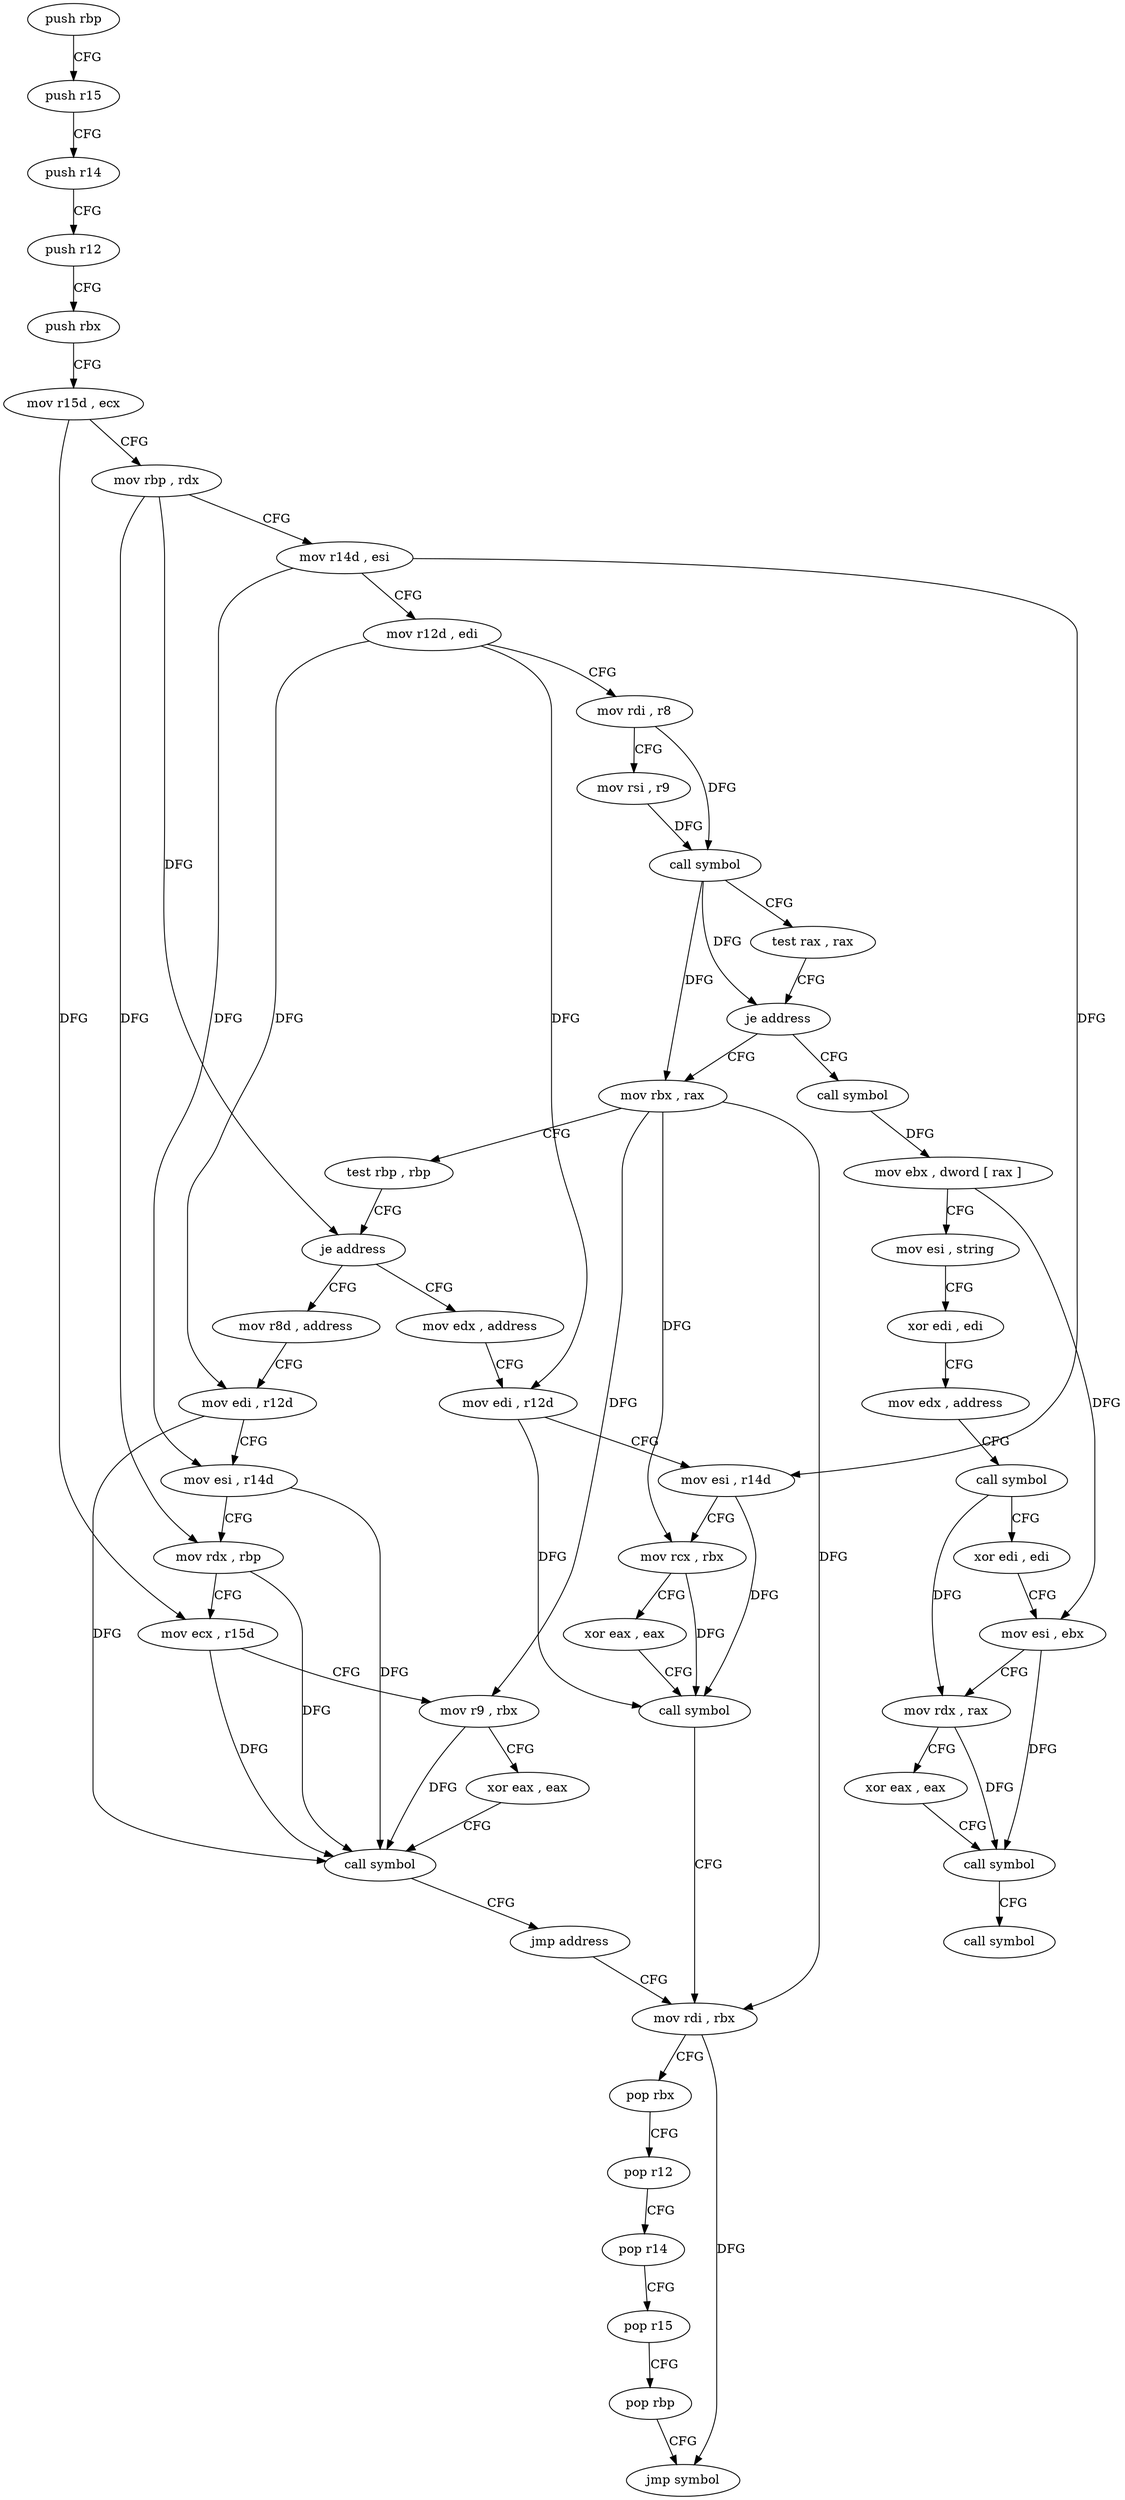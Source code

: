 digraph "func" {
"4230752" [label = "push rbp" ]
"4230753" [label = "push r15" ]
"4230755" [label = "push r14" ]
"4230757" [label = "push r12" ]
"4230759" [label = "push rbx" ]
"4230760" [label = "mov r15d , ecx" ]
"4230763" [label = "mov rbp , rdx" ]
"4230766" [label = "mov r14d , esi" ]
"4230769" [label = "mov r12d , edi" ]
"4230772" [label = "mov rdi , r8" ]
"4230775" [label = "mov rsi , r9" ]
"4230778" [label = "call symbol" ]
"4230783" [label = "test rax , rax" ]
"4230786" [label = "je address" ]
"4230863" [label = "call symbol" ]
"4230788" [label = "mov rbx , rax" ]
"4230868" [label = "mov ebx , dword [ rax ]" ]
"4230870" [label = "mov esi , string" ]
"4230875" [label = "xor edi , edi" ]
"4230877" [label = "mov edx , address" ]
"4230882" [label = "call symbol" ]
"4230887" [label = "xor edi , edi" ]
"4230889" [label = "mov esi , ebx" ]
"4230891" [label = "mov rdx , rax" ]
"4230894" [label = "xor eax , eax" ]
"4230896" [label = "call symbol" ]
"4230901" [label = "call symbol" ]
"4230791" [label = "test rbp , rbp" ]
"4230794" [label = "je address" ]
"4230826" [label = "mov edx , address" ]
"4230796" [label = "mov r8d , address" ]
"4230831" [label = "mov edi , r12d" ]
"4230834" [label = "mov esi , r14d" ]
"4230837" [label = "mov rcx , rbx" ]
"4230840" [label = "xor eax , eax" ]
"4230842" [label = "call symbol" ]
"4230847" [label = "mov rdi , rbx" ]
"4230802" [label = "mov edi , r12d" ]
"4230805" [label = "mov esi , r14d" ]
"4230808" [label = "mov rdx , rbp" ]
"4230811" [label = "mov ecx , r15d" ]
"4230814" [label = "mov r9 , rbx" ]
"4230817" [label = "xor eax , eax" ]
"4230819" [label = "call symbol" ]
"4230824" [label = "jmp address" ]
"4230850" [label = "pop rbx" ]
"4230851" [label = "pop r12" ]
"4230853" [label = "pop r14" ]
"4230855" [label = "pop r15" ]
"4230857" [label = "pop rbp" ]
"4230858" [label = "jmp symbol" ]
"4230752" -> "4230753" [ label = "CFG" ]
"4230753" -> "4230755" [ label = "CFG" ]
"4230755" -> "4230757" [ label = "CFG" ]
"4230757" -> "4230759" [ label = "CFG" ]
"4230759" -> "4230760" [ label = "CFG" ]
"4230760" -> "4230763" [ label = "CFG" ]
"4230760" -> "4230811" [ label = "DFG" ]
"4230763" -> "4230766" [ label = "CFG" ]
"4230763" -> "4230794" [ label = "DFG" ]
"4230763" -> "4230808" [ label = "DFG" ]
"4230766" -> "4230769" [ label = "CFG" ]
"4230766" -> "4230834" [ label = "DFG" ]
"4230766" -> "4230805" [ label = "DFG" ]
"4230769" -> "4230772" [ label = "CFG" ]
"4230769" -> "4230831" [ label = "DFG" ]
"4230769" -> "4230802" [ label = "DFG" ]
"4230772" -> "4230775" [ label = "CFG" ]
"4230772" -> "4230778" [ label = "DFG" ]
"4230775" -> "4230778" [ label = "DFG" ]
"4230778" -> "4230783" [ label = "CFG" ]
"4230778" -> "4230786" [ label = "DFG" ]
"4230778" -> "4230788" [ label = "DFG" ]
"4230783" -> "4230786" [ label = "CFG" ]
"4230786" -> "4230863" [ label = "CFG" ]
"4230786" -> "4230788" [ label = "CFG" ]
"4230863" -> "4230868" [ label = "DFG" ]
"4230788" -> "4230791" [ label = "CFG" ]
"4230788" -> "4230837" [ label = "DFG" ]
"4230788" -> "4230814" [ label = "DFG" ]
"4230788" -> "4230847" [ label = "DFG" ]
"4230868" -> "4230870" [ label = "CFG" ]
"4230868" -> "4230889" [ label = "DFG" ]
"4230870" -> "4230875" [ label = "CFG" ]
"4230875" -> "4230877" [ label = "CFG" ]
"4230877" -> "4230882" [ label = "CFG" ]
"4230882" -> "4230887" [ label = "CFG" ]
"4230882" -> "4230891" [ label = "DFG" ]
"4230887" -> "4230889" [ label = "CFG" ]
"4230889" -> "4230891" [ label = "CFG" ]
"4230889" -> "4230896" [ label = "DFG" ]
"4230891" -> "4230894" [ label = "CFG" ]
"4230891" -> "4230896" [ label = "DFG" ]
"4230894" -> "4230896" [ label = "CFG" ]
"4230896" -> "4230901" [ label = "CFG" ]
"4230791" -> "4230794" [ label = "CFG" ]
"4230794" -> "4230826" [ label = "CFG" ]
"4230794" -> "4230796" [ label = "CFG" ]
"4230826" -> "4230831" [ label = "CFG" ]
"4230796" -> "4230802" [ label = "CFG" ]
"4230831" -> "4230834" [ label = "CFG" ]
"4230831" -> "4230842" [ label = "DFG" ]
"4230834" -> "4230837" [ label = "CFG" ]
"4230834" -> "4230842" [ label = "DFG" ]
"4230837" -> "4230840" [ label = "CFG" ]
"4230837" -> "4230842" [ label = "DFG" ]
"4230840" -> "4230842" [ label = "CFG" ]
"4230842" -> "4230847" [ label = "CFG" ]
"4230847" -> "4230850" [ label = "CFG" ]
"4230847" -> "4230858" [ label = "DFG" ]
"4230802" -> "4230805" [ label = "CFG" ]
"4230802" -> "4230819" [ label = "DFG" ]
"4230805" -> "4230808" [ label = "CFG" ]
"4230805" -> "4230819" [ label = "DFG" ]
"4230808" -> "4230811" [ label = "CFG" ]
"4230808" -> "4230819" [ label = "DFG" ]
"4230811" -> "4230814" [ label = "CFG" ]
"4230811" -> "4230819" [ label = "DFG" ]
"4230814" -> "4230817" [ label = "CFG" ]
"4230814" -> "4230819" [ label = "DFG" ]
"4230817" -> "4230819" [ label = "CFG" ]
"4230819" -> "4230824" [ label = "CFG" ]
"4230824" -> "4230847" [ label = "CFG" ]
"4230850" -> "4230851" [ label = "CFG" ]
"4230851" -> "4230853" [ label = "CFG" ]
"4230853" -> "4230855" [ label = "CFG" ]
"4230855" -> "4230857" [ label = "CFG" ]
"4230857" -> "4230858" [ label = "CFG" ]
}
